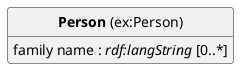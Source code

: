 @startuml
!theme vibrant
skinparam classFontSize 14
!define LIGHTORANGE
skinparam componentStyle uml2
skinparam wrapMessageWidth 1000
skinparam wrapWidth 1000
' skinparam ArrowColor #Maroon
' Remove shadows
skinparam shadowing false
'skinparam linetype polyline
skinparam ArrowMessageAlignment left
top to bottom direction


class "<b>Person</b> (ex:Person)" as ex_Person [[#ex%3APerson]]


ex_Person : family name : <i>rdf:langString</i> [0..*]



hide circle
hide methods
hide empty members
@enduml


